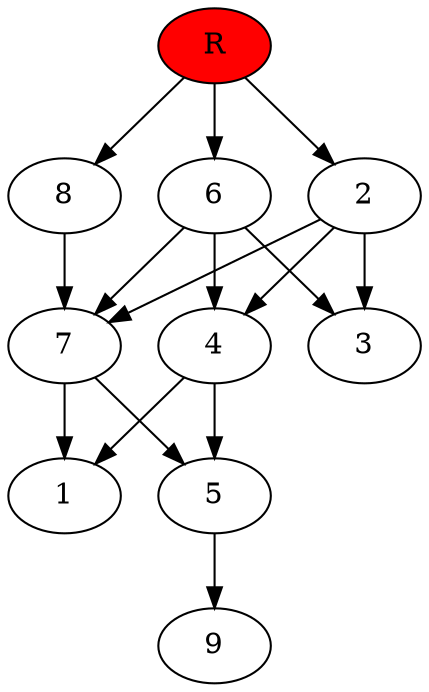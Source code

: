 digraph prb22816 {
	1
	2
	3
	4
	5
	6
	7
	8
	R [fillcolor="#ff0000" style=filled]
	2 -> 3
	2 -> 4
	2 -> 7
	4 -> 1
	4 -> 5
	5 -> 9
	6 -> 3
	6 -> 4
	6 -> 7
	7 -> 1
	7 -> 5
	8 -> 7
	R -> 2
	R -> 6
	R -> 8
}
